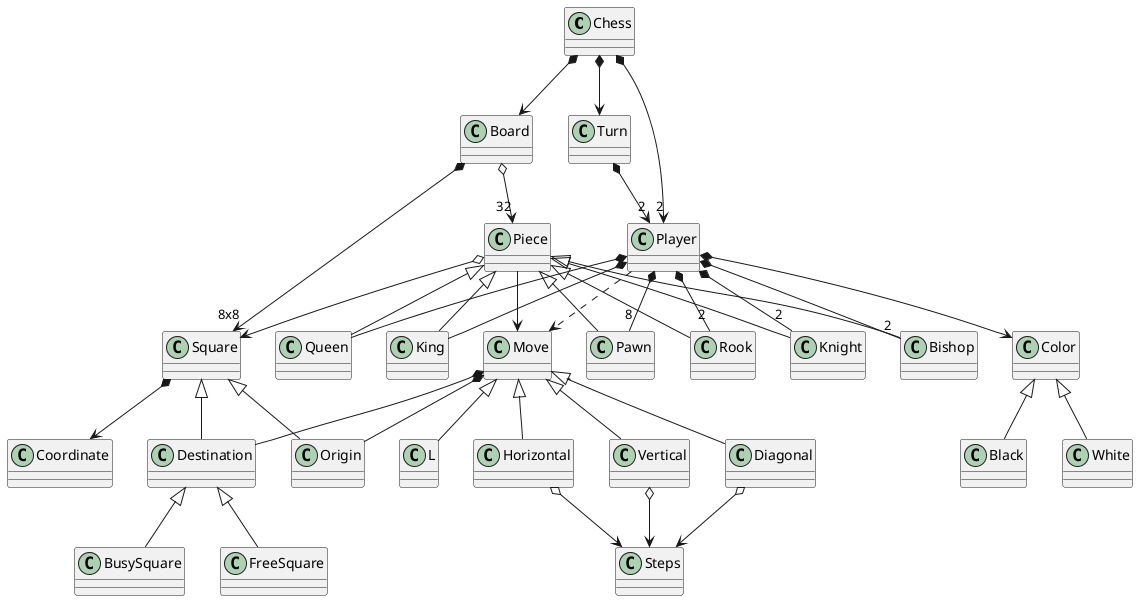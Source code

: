 @startuml Chess

	class Chess
	class Turn
	class Player
	class Board
    class Square
	class FreeSquare
	class BusySquare
    class Origin
    class Coordinate
    class Move

	class Piece
	class Pawn
	class Rook
	class Knight
	class Bishop
	class Queen
	class King
	class Color
	class White
	class Black



	Chess *--> Turn
	Chess *--> Board
	Chess *--> "2" Player

	Turn *--> "2" Player

	Board o--> "32" Piece
    Board *--> "8x8" Square

	Player ..> Move
	Player *--> Color
	Player *-- King
	Player *-- Queen
	Player *-- "2" Bishop
	Player *-- "2" Knight
	Player *-- "2" Rook
	Player *-- "8" Pawn

	Color <|-- White
	Color <|-- Black

	Piece --> Move
	Piece <|-- Pawn
	Piece <|-- Bishop
	Piece <|-- Knight
	Piece <|-- Rook
	Piece <|-- Queen
	Piece <|-- King
	Piece o--> Square

	Move *-- Destination
    Move *-- Origin

    Square <|-- Destination
    Square <|-- Origin
    Square *--> Coordinate

	Destination <|-- FreeSquare
	Destination <|-- BusySquare

	Move <|-- Horizontal
	Move <|-- Vertical
	Move <|-- Diagonal
	Move <|-- L


    Diagonal o--> Steps
    Horizontal o--> Steps
    Vertical o--> Steps


@enduml
